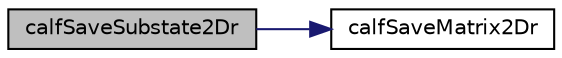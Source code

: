 digraph "calfSaveSubstate2Dr"
{
  edge [fontname="Helvetica",fontsize="10",labelfontname="Helvetica",labelfontsize="10"];
  node [fontname="Helvetica",fontsize="10",shape=record];
  rankdir="LR";
  Node1 [label="calfSaveSubstate2Dr",height=0.2,width=0.4,color="black", fillcolor="grey75", style="filled" fontcolor="black"];
  Node1 -> Node2 [color="midnightblue",fontsize="10",style="solid",fontname="Helvetica"];
  Node2 [label="calfSaveMatrix2Dr",height=0.2,width=0.4,color="black", fillcolor="white", style="filled",URL="$cal2_d_buffer_i_o_8c.html#ad18bf88958a1373b55707a7a3129a86c",tooltip="Saves a real (floating point) matrix to file. "];
}
